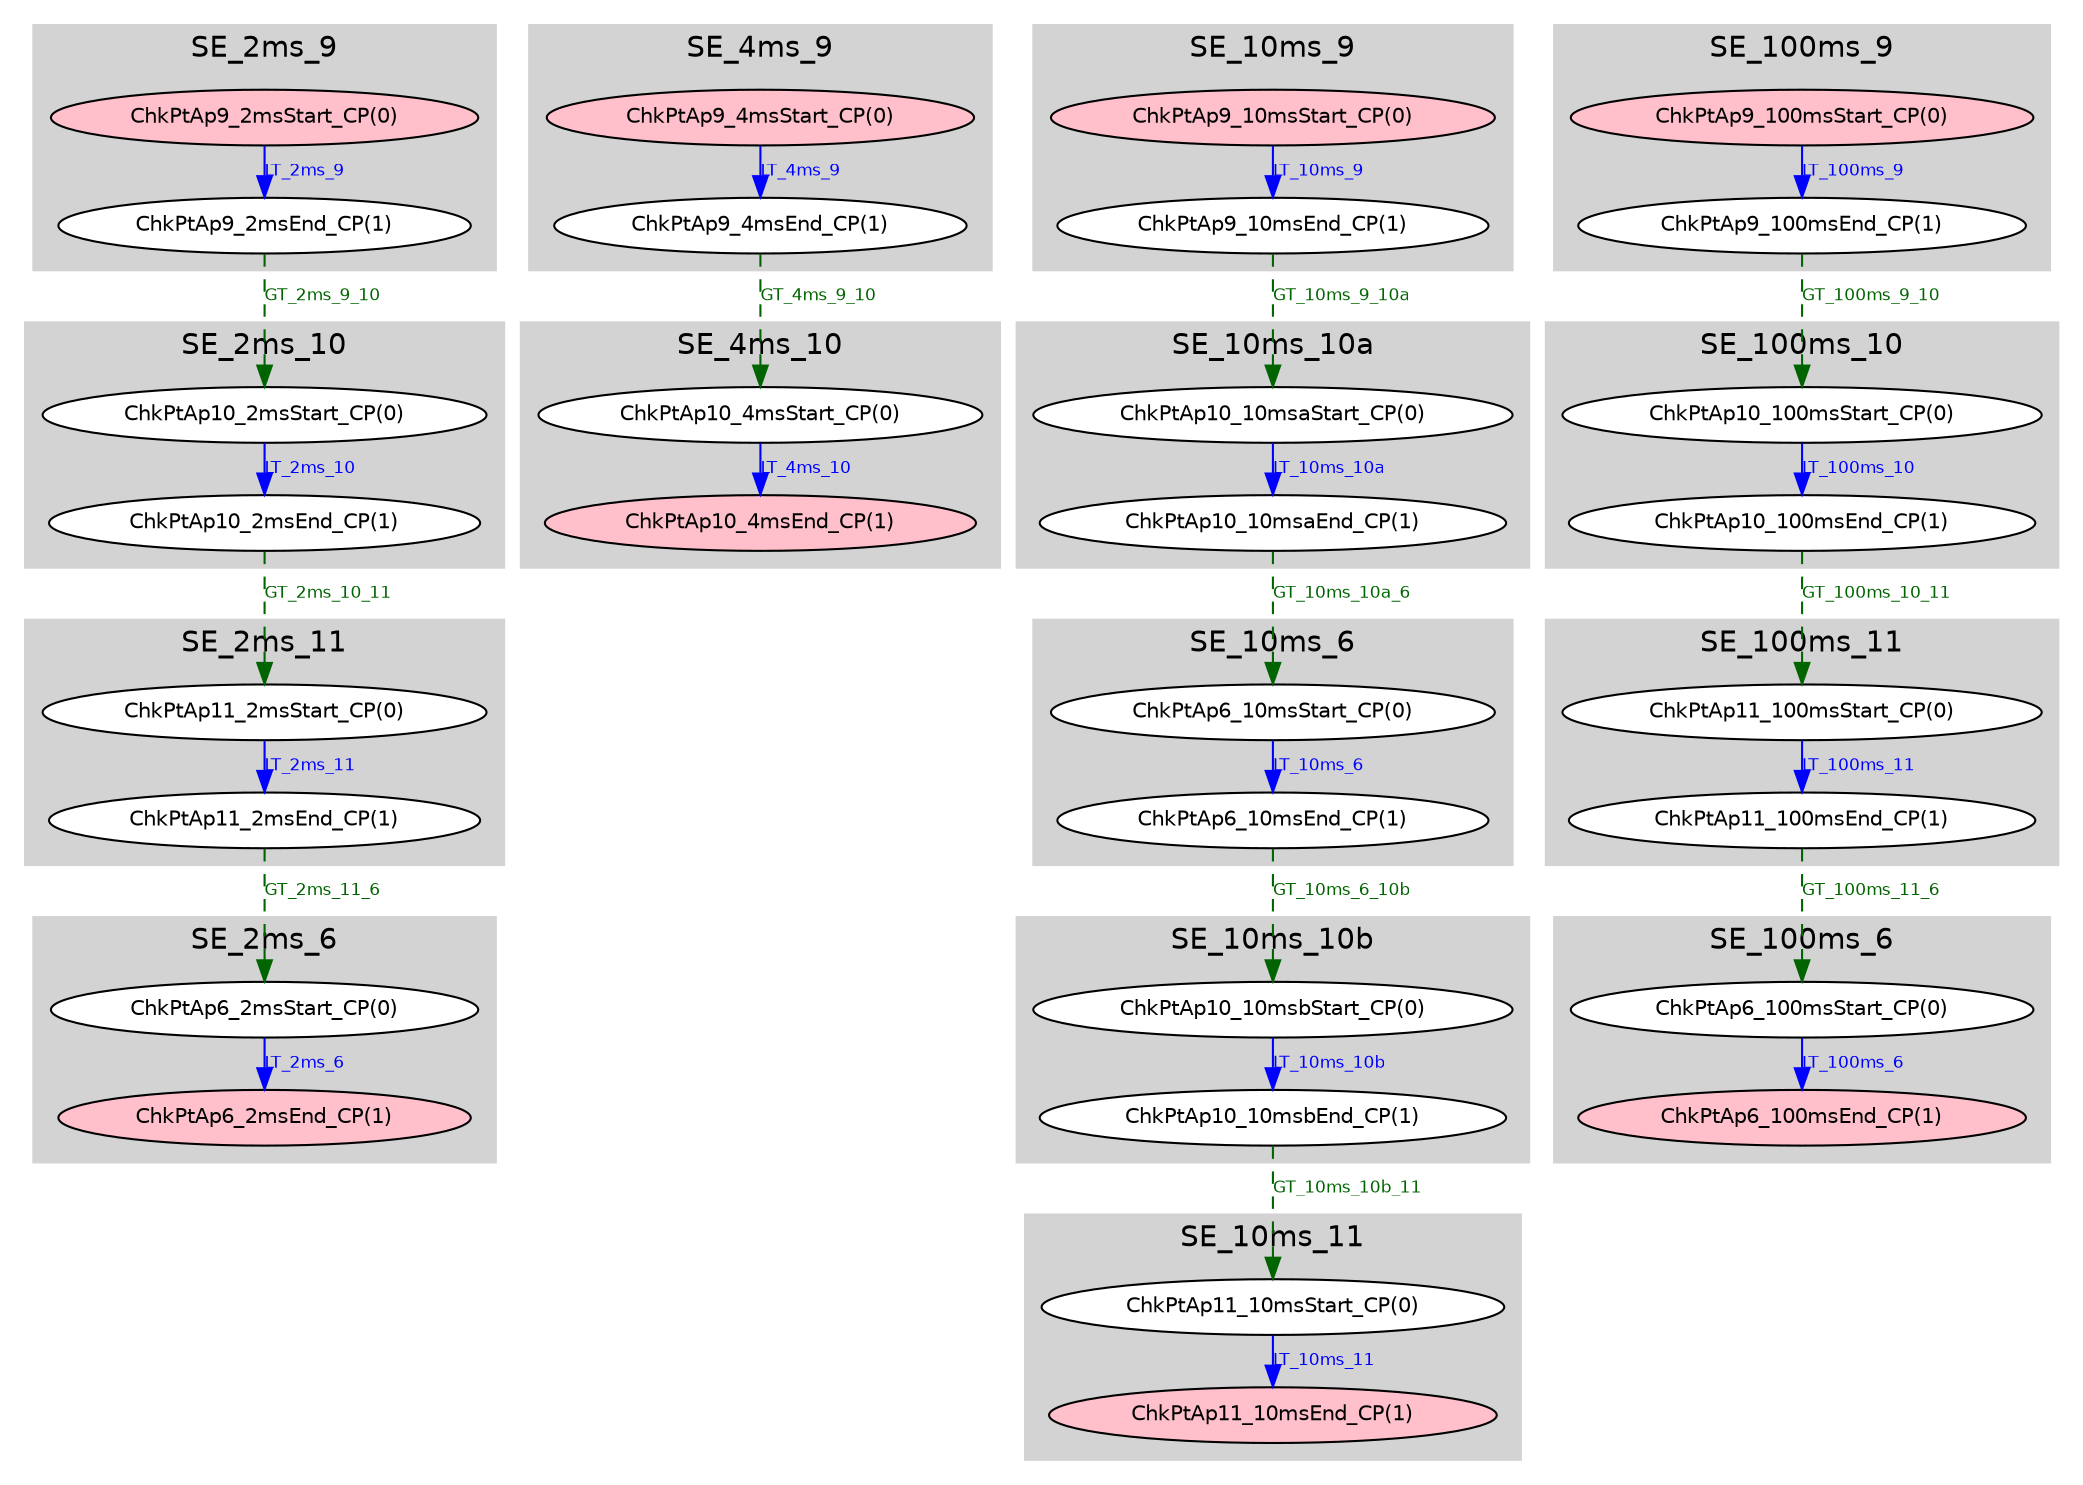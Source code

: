 
/* Version Control:
 * Date Created:      Fri Sep  21 08:20:17 2012
 * %version:          2 %
 * %derived_by:       nzx5jd %
 * %date_modified:    Thu Feb 27 10:12:01 2014 %
 *---------------------------------------------------------------------------------------------------------------------
 * Date      Rev      Author         Change Description                                                        SCR #
 * -------   -------  --------  ---------------------------------------------------------------------------  ----------
 * 09/03/11   1       JJW       Initial template creation
 * 09/27/12   2       JJW       Addition of Global transition vector generation
 * 01/04/13   3       JJW       Addition of Global transition Inital/Final style generation and outlines to all nodes
 *								Updated generation looping process to ensure all checkpoint nodes are defined, regardless
 *                              of whether they are used in a transition.
 */
digraph G {
/* Specify a drawing size for 11x17 paper with 0.5 in margins */
page="11,16";
ranksep="0.2"; /* Reduce the separation between entities from default to reduce drawing size */



/* Supervised Entities */
	subgraph cluster_0 {
		style=filled;
		color=lightgrey;
		fontname=Helvetica
		node [height=0.3, fontname=Helvetica, fontcolor=black, fontsize=10];
		edge [color=blue, fontname=Helvetica, fontcolor=blue, fontsize=8];
	/* Checkpoint nodes and formatting */
				"ChkPtAp9_2msStart_CP(0)" [fillcolor=pink, style=filled]/* Checkpoint */
				"ChkPtAp9_2msEnd_CP(1)" [fillcolor=white, style=filled]/* Checkpoint */
		/* Local transition vectors */
				"ChkPtAp9_2msStart_CP(0)" -> "ChkPtAp9_2msEnd_CP(1)" [ label="LT_2ms_9" ];
		label = "SE_2ms_9";
	}
	subgraph cluster_1 {
		style=filled;
		color=lightgrey;
		fontname=Helvetica
		node [height=0.3, fontname=Helvetica, fontcolor=black, fontsize=10];
		edge [color=blue, fontname=Helvetica, fontcolor=blue, fontsize=8];
	/* Checkpoint nodes and formatting */
				"ChkPtAp10_2msStart_CP(0)" [fillcolor=white, style=filled]/* Checkpoint */
				"ChkPtAp10_2msEnd_CP(1)" [fillcolor=white, style=filled]/* Checkpoint */
		/* Local transition vectors */
				"ChkPtAp10_2msStart_CP(0)" -> "ChkPtAp10_2msEnd_CP(1)" [ label="LT_2ms_10" ];
		label = "SE_2ms_10";
	}
	subgraph cluster_2 {
		style=filled;
		color=lightgrey;
		fontname=Helvetica
		node [height=0.3, fontname=Helvetica, fontcolor=black, fontsize=10];
		edge [color=blue, fontname=Helvetica, fontcolor=blue, fontsize=8];
	/* Checkpoint nodes and formatting */
				"ChkPtAp11_2msStart_CP(0)" [fillcolor=white, style=filled]/* Checkpoint */
				"ChkPtAp11_2msEnd_CP(1)" [fillcolor=white, style=filled]/* Checkpoint */
		/* Local transition vectors */
				"ChkPtAp11_2msStart_CP(0)" -> "ChkPtAp11_2msEnd_CP(1)" [ label="LT_2ms_11" ];
		label = "SE_2ms_11";
	}
	subgraph cluster_3 {
		style=filled;
		color=lightgrey;
		fontname=Helvetica
		node [height=0.3, fontname=Helvetica, fontcolor=black, fontsize=10];
		edge [color=blue, fontname=Helvetica, fontcolor=blue, fontsize=8];
	/* Checkpoint nodes and formatting */
				"ChkPtAp6_2msStart_CP(0)" [fillcolor=white, style=filled]/* Checkpoint */
				"ChkPtAp6_2msEnd_CP(1)" [fillcolor=pink, style=filled]/* Checkpoint */
		/* Local transition vectors */
				"ChkPtAp6_2msStart_CP(0)" -> "ChkPtAp6_2msEnd_CP(1)" [ label="LT_2ms_6" ];
		label = "SE_2ms_6";
	}
	subgraph cluster_4 {
		style=filled;
		color=lightgrey;
		fontname=Helvetica
		node [height=0.3, fontname=Helvetica, fontcolor=black, fontsize=10];
		edge [color=blue, fontname=Helvetica, fontcolor=blue, fontsize=8];
	/* Checkpoint nodes and formatting */
				"ChkPtAp9_4msStart_CP(0)" [fillcolor=pink, style=filled]/* Checkpoint */
				"ChkPtAp9_4msEnd_CP(1)" [fillcolor=white, style=filled]/* Checkpoint */
		/* Local transition vectors */
				"ChkPtAp9_4msStart_CP(0)" -> "ChkPtAp9_4msEnd_CP(1)" [ label="LT_4ms_9" ];
		label = "SE_4ms_9";
	}
	subgraph cluster_5 {
		style=filled;
		color=lightgrey;
		fontname=Helvetica
		node [height=0.3, fontname=Helvetica, fontcolor=black, fontsize=10];
		edge [color=blue, fontname=Helvetica, fontcolor=blue, fontsize=8];
	/* Checkpoint nodes and formatting */
				"ChkPtAp10_4msStart_CP(0)" [fillcolor=white, style=filled]/* Checkpoint */
				"ChkPtAp10_4msEnd_CP(1)" [fillcolor=pink, style=filled]/* Checkpoint */
		/* Local transition vectors */
				"ChkPtAp10_4msStart_CP(0)" -> "ChkPtAp10_4msEnd_CP(1)" [ label="LT_4ms_10" ];
		label = "SE_4ms_10";
	}
	subgraph cluster_6 {
		style=filled;
		color=lightgrey;
		fontname=Helvetica
		node [height=0.3, fontname=Helvetica, fontcolor=black, fontsize=10];
		edge [color=blue, fontname=Helvetica, fontcolor=blue, fontsize=8];
	/* Checkpoint nodes and formatting */
				"ChkPtAp9_10msStart_CP(0)" [fillcolor=pink, style=filled]/* Checkpoint */
				"ChkPtAp9_10msEnd_CP(1)" [fillcolor=white, style=filled]/* Checkpoint */
		/* Local transition vectors */
				"ChkPtAp9_10msStart_CP(0)" -> "ChkPtAp9_10msEnd_CP(1)" [ label="LT_10ms_9" ];
		label = "SE_10ms_9";
	}
	subgraph cluster_7 {
		style=filled;
		color=lightgrey;
		fontname=Helvetica
		node [height=0.3, fontname=Helvetica, fontcolor=black, fontsize=10];
		edge [color=blue, fontname=Helvetica, fontcolor=blue, fontsize=8];
	/* Checkpoint nodes and formatting */
				"ChkPtAp10_10msaStart_CP(0)" [fillcolor=white, style=filled]/* Checkpoint */
				"ChkPtAp10_10msaEnd_CP(1)" [fillcolor=white, style=filled]/* Checkpoint */
		/* Local transition vectors */
				"ChkPtAp10_10msaStart_CP(0)" -> "ChkPtAp10_10msaEnd_CP(1)" [ label="LT_10ms_10a" ];
		label = "SE_10ms_10a";
	}
	subgraph cluster_8 {
		style=filled;
		color=lightgrey;
		fontname=Helvetica
		node [height=0.3, fontname=Helvetica, fontcolor=black, fontsize=10];
		edge [color=blue, fontname=Helvetica, fontcolor=blue, fontsize=8];
	/* Checkpoint nodes and formatting */
				"ChkPtAp6_10msStart_CP(0)" [fillcolor=white, style=filled]/* Checkpoint */
				"ChkPtAp6_10msEnd_CP(1)" [fillcolor=white, style=filled]/* Checkpoint */
		/* Local transition vectors */
				"ChkPtAp6_10msStart_CP(0)" -> "ChkPtAp6_10msEnd_CP(1)" [ label="LT_10ms_6" ];
		label = "SE_10ms_6";
	}
	subgraph cluster_9 {
		style=filled;
		color=lightgrey;
		fontname=Helvetica
		node [height=0.3, fontname=Helvetica, fontcolor=black, fontsize=10];
		edge [color=blue, fontname=Helvetica, fontcolor=blue, fontsize=8];
	/* Checkpoint nodes and formatting */
				"ChkPtAp10_10msbStart_CP(0)" [fillcolor=white, style=filled]/* Checkpoint */
				"ChkPtAp10_10msbEnd_CP(1)" [fillcolor=white, style=filled]/* Checkpoint */
		/* Local transition vectors */
				"ChkPtAp10_10msbStart_CP(0)" -> "ChkPtAp10_10msbEnd_CP(1)" [ label="LT_10ms_10b" ];
		label = "SE_10ms_10b";
	}
	subgraph cluster_10 {
		style=filled;
		color=lightgrey;
		fontname=Helvetica
		node [height=0.3, fontname=Helvetica, fontcolor=black, fontsize=10];
		edge [color=blue, fontname=Helvetica, fontcolor=blue, fontsize=8];
	/* Checkpoint nodes and formatting */
				"ChkPtAp11_10msStart_CP(0)" [fillcolor=white, style=filled]/* Checkpoint */
				"ChkPtAp11_10msEnd_CP(1)" [fillcolor=pink, style=filled]/* Checkpoint */
		/* Local transition vectors */
				"ChkPtAp11_10msStart_CP(0)" -> "ChkPtAp11_10msEnd_CP(1)" [ label="LT_10ms_11" ];
		label = "SE_10ms_11";
	}
	subgraph cluster_11 {
		style=filled;
		color=lightgrey;
		fontname=Helvetica
		node [height=0.3, fontname=Helvetica, fontcolor=black, fontsize=10];
		edge [color=blue, fontname=Helvetica, fontcolor=blue, fontsize=8];
	/* Checkpoint nodes and formatting */
				"ChkPtAp9_100msStart_CP(0)" [fillcolor=pink, style=filled]/* Checkpoint */
				"ChkPtAp9_100msEnd_CP(1)" [fillcolor=white, style=filled]/* Checkpoint */
		/* Local transition vectors */
				"ChkPtAp9_100msStart_CP(0)" -> "ChkPtAp9_100msEnd_CP(1)" [ label="LT_100ms_9" ];
		label = "SE_100ms_9";
	}
	subgraph cluster_12 {
		style=filled;
		color=lightgrey;
		fontname=Helvetica
		node [height=0.3, fontname=Helvetica, fontcolor=black, fontsize=10];
		edge [color=blue, fontname=Helvetica, fontcolor=blue, fontsize=8];
	/* Checkpoint nodes and formatting */
				"ChkPtAp10_100msStart_CP(0)" [fillcolor=white, style=filled]/* Checkpoint */
				"ChkPtAp10_100msEnd_CP(1)" [fillcolor=white, style=filled]/* Checkpoint */
		/* Local transition vectors */
				"ChkPtAp10_100msStart_CP(0)" -> "ChkPtAp10_100msEnd_CP(1)" [ label="LT_100ms_10" ];
		label = "SE_100ms_10";
	}
	subgraph cluster_13 {
		style=filled;
		color=lightgrey;
		fontname=Helvetica
		node [height=0.3, fontname=Helvetica, fontcolor=black, fontsize=10];
		edge [color=blue, fontname=Helvetica, fontcolor=blue, fontsize=8];
	/* Checkpoint nodes and formatting */
				"ChkPtAp11_100msStart_CP(0)" [fillcolor=white, style=filled]/* Checkpoint */
				"ChkPtAp11_100msEnd_CP(1)" [fillcolor=white, style=filled]/* Checkpoint */
		/* Local transition vectors */
				"ChkPtAp11_100msStart_CP(0)" -> "ChkPtAp11_100msEnd_CP(1)" [ label="LT_100ms_11" ];
		label = "SE_100ms_11";
	}
	subgraph cluster_14 {
		style=filled;
		color=lightgrey;
		fontname=Helvetica
		node [height=0.3, fontname=Helvetica, fontcolor=black, fontsize=10];
		edge [color=blue, fontname=Helvetica, fontcolor=blue, fontsize=8];
	/* Checkpoint nodes and formatting */
				"ChkPtAp6_100msStart_CP(0)" [fillcolor=white, style=filled]/* Checkpoint */
				"ChkPtAp6_100msEnd_CP(1)" [fillcolor=pink, style=filled]/* Checkpoint */
		/* Local transition vectors */
				"ChkPtAp6_100msStart_CP(0)" -> "ChkPtAp6_100msEnd_CP(1)" [ label="LT_100ms_6" ];
		label = "SE_100ms_6";
	}
/* Global Transition Vectors */
		fontname=Helvetica
		edge [color=darkgreen, style=dashed, fontname=Helvetica, fontcolor=darkgreen, fontsize=8];
/* WdgMConfigSet - WdgM_Runtime */
	/* WdgMMode - WdgMMode */
		/* WdgMGlobalTransition - WdgMProgramFlowSupervision */
			"ChkPtAp9_2msEnd_CP(1)" -> "ChkPtAp10_2msStart_CP(0)" [ label="GT_2ms_9_10" ];
			"ChkPtAp10_2msEnd_CP(1)" -> "ChkPtAp11_2msStart_CP(0)" [ label="GT_2ms_10_11" ];
			"ChkPtAp11_2msEnd_CP(1)" -> "ChkPtAp6_2msStart_CP(0)" [ label="GT_2ms_11_6" ];
			"ChkPtAp9_4msEnd_CP(1)" -> "ChkPtAp10_4msStart_CP(0)" [ label="GT_4ms_9_10" ];
			"ChkPtAp9_10msEnd_CP(1)" -> "ChkPtAp10_10msaStart_CP(0)" [ label="GT_10ms_9_10a" ];
			"ChkPtAp10_10msaEnd_CP(1)" -> "ChkPtAp6_10msStart_CP(0)" [ label="GT_10ms_10a_6" ];
			"ChkPtAp6_10msEnd_CP(1)" -> "ChkPtAp10_10msbStart_CP(0)" [ label="GT_10ms_6_10b" ];
			"ChkPtAp10_10msbEnd_CP(1)" -> "ChkPtAp11_10msStart_CP(0)" [ label="GT_10ms_10b_11" ];
			"ChkPtAp9_100msEnd_CP(1)" -> "ChkPtAp10_100msStart_CP(0)" [ label="GT_100ms_9_10" ];
			"ChkPtAp10_100msEnd_CP(1)" -> "ChkPtAp11_100msStart_CP(0)" [ label="GT_100ms_10_11" ];
			"ChkPtAp11_100msEnd_CP(1)" -> "ChkPtAp6_100msStart_CP(0)" [ label="GT_100ms_11_6" ];


}